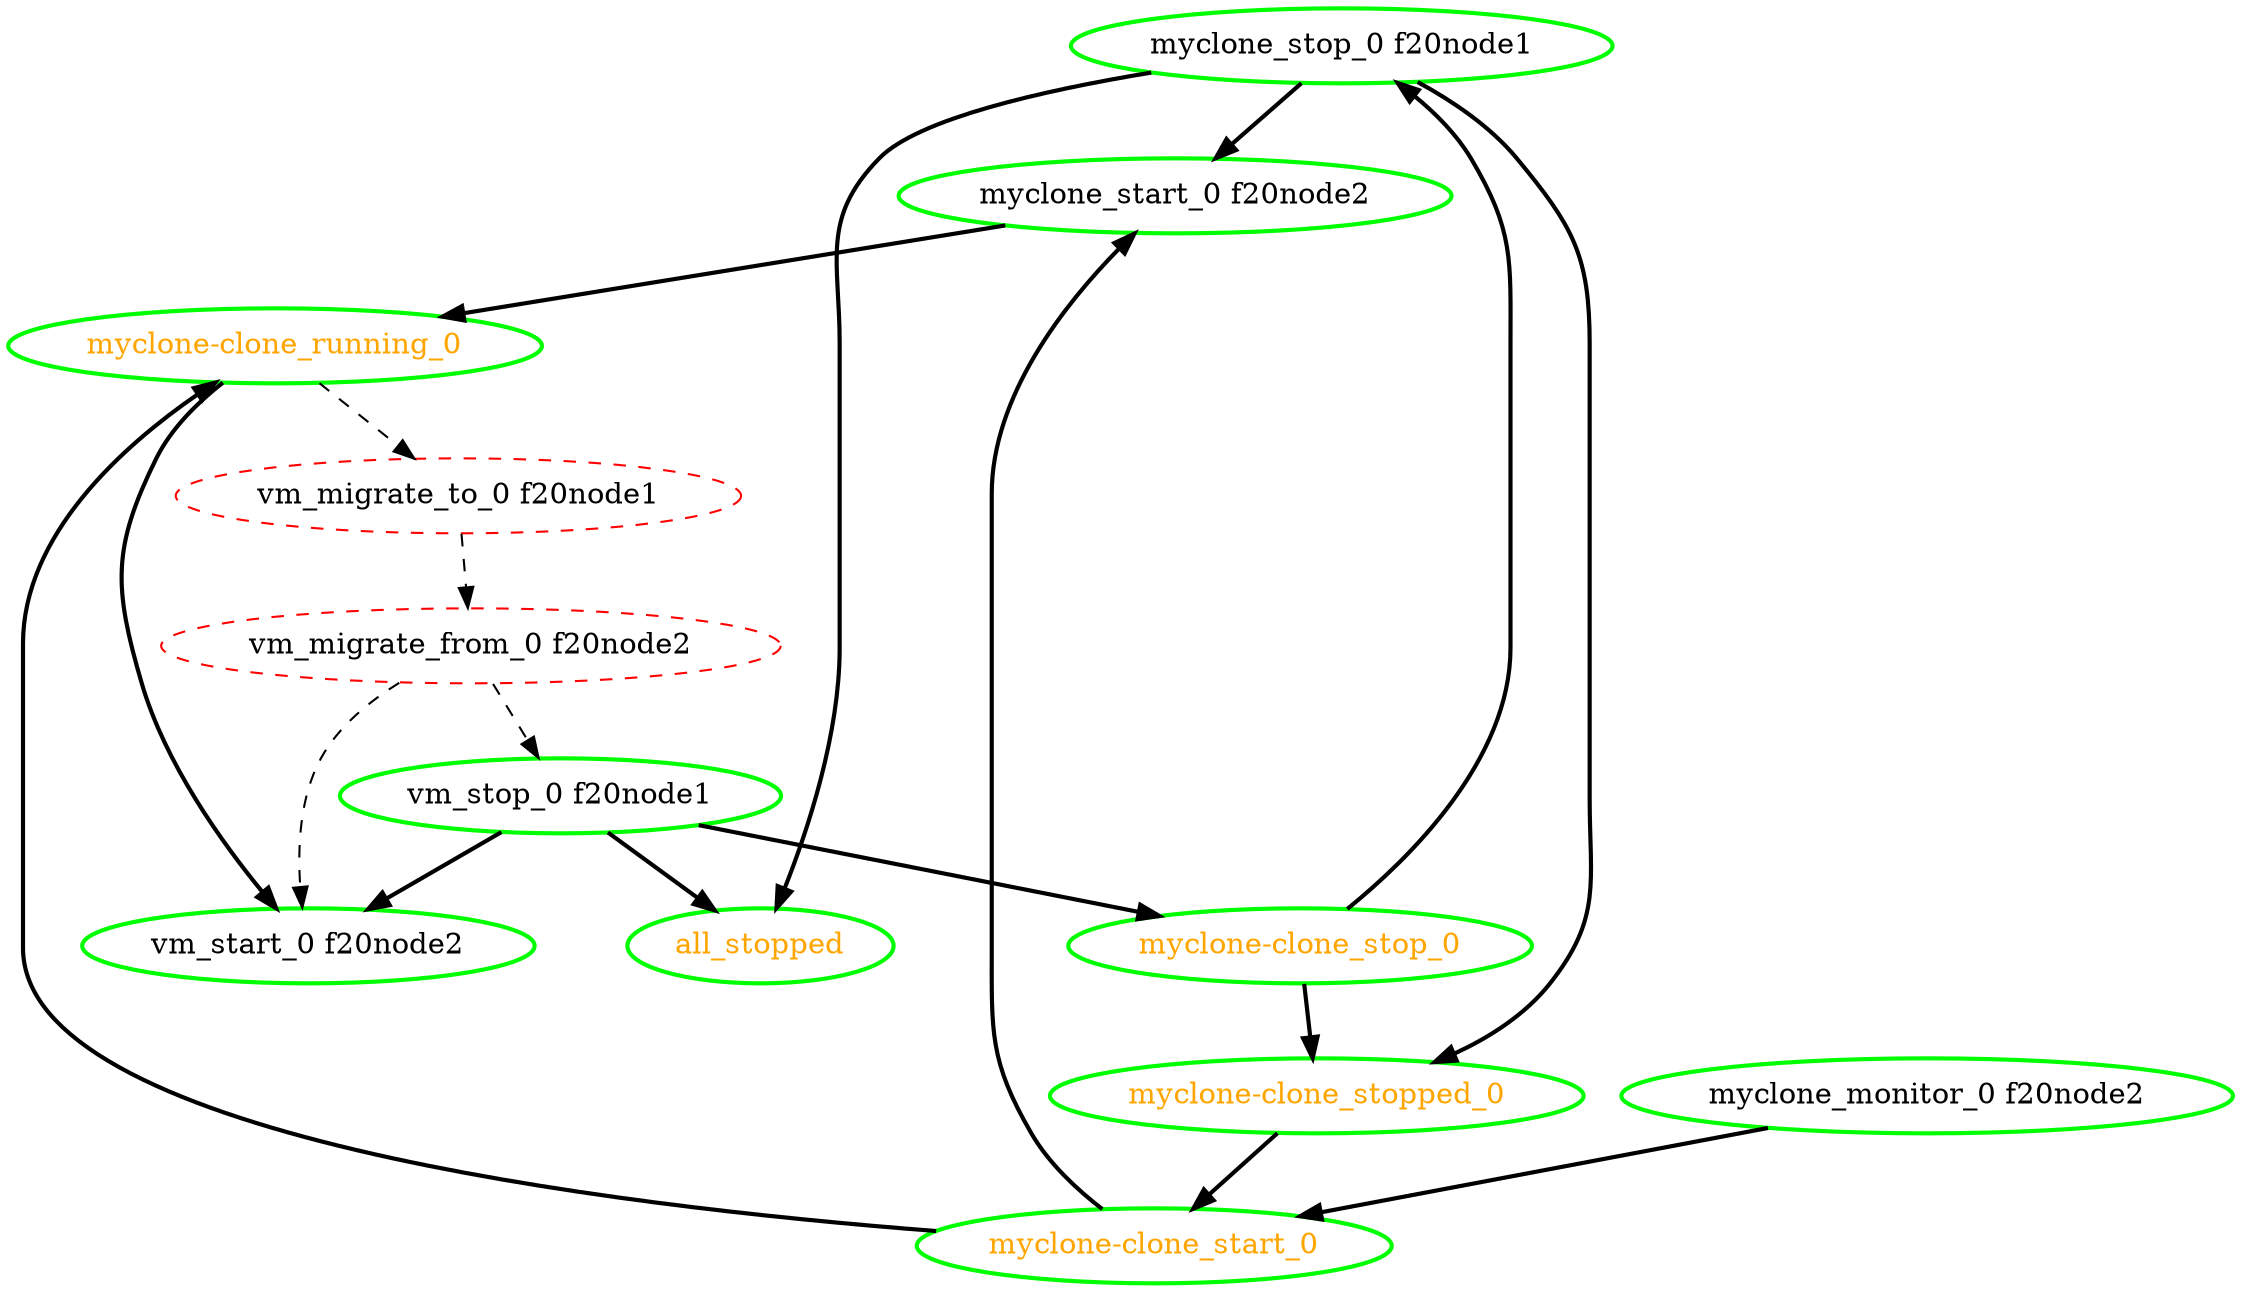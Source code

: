  digraph "g" {
"all_stopped" [ style=bold color="green" fontcolor="orange"]
"myclone-clone_running_0" -> "vm_migrate_to_0 f20node1" [ style = dashed]
"myclone-clone_running_0" -> "vm_start_0 f20node2" [ style = bold]
"myclone-clone_running_0" [ style=bold color="green" fontcolor="orange"]
"myclone-clone_start_0" -> "myclone-clone_running_0" [ style = bold]
"myclone-clone_start_0" -> "myclone_start_0 f20node2" [ style = bold]
"myclone-clone_start_0" [ style=bold color="green" fontcolor="orange"]
"myclone-clone_stop_0" -> "myclone-clone_stopped_0" [ style = bold]
"myclone-clone_stop_0" -> "myclone_stop_0 f20node1" [ style = bold]
"myclone-clone_stop_0" [ style=bold color="green" fontcolor="orange"]
"myclone-clone_stopped_0" -> "myclone-clone_start_0" [ style = bold]
"myclone-clone_stopped_0" [ style=bold color="green" fontcolor="orange"]
"myclone_monitor_0 f20node2" -> "myclone-clone_start_0" [ style = bold]
"myclone_monitor_0 f20node2" [ style=bold color="green" fontcolor="black"]
"myclone_start_0 f20node2" -> "myclone-clone_running_0" [ style = bold]
"myclone_start_0 f20node2" [ style=bold color="green" fontcolor="black"]
"myclone_stop_0 f20node1" -> "all_stopped" [ style = bold]
"myclone_stop_0 f20node1" -> "myclone-clone_stopped_0" [ style = bold]
"myclone_stop_0 f20node1" -> "myclone_start_0 f20node2" [ style = bold]
"myclone_stop_0 f20node1" [ style=bold color="green" fontcolor="black"]
"vm_migrate_from_0 f20node2" -> "vm_start_0 f20node2" [ style = dashed]
"vm_migrate_from_0 f20node2" -> "vm_stop_0 f20node1" [ style = dashed]
"vm_migrate_from_0 f20node2" [ style=dashed color="red" fontcolor="black"]
"vm_migrate_to_0 f20node1" -> "vm_migrate_from_0 f20node2" [ style = dashed]
"vm_migrate_to_0 f20node1" [ style=dashed color="red" fontcolor="black"]
"vm_start_0 f20node2" [ style=bold color="green" fontcolor="black"]
"vm_stop_0 f20node1" -> "all_stopped" [ style = bold]
"vm_stop_0 f20node1" -> "myclone-clone_stop_0" [ style = bold]
"vm_stop_0 f20node1" -> "vm_start_0 f20node2" [ style = bold]
"vm_stop_0 f20node1" [ style=bold color="green" fontcolor="black"]
}
